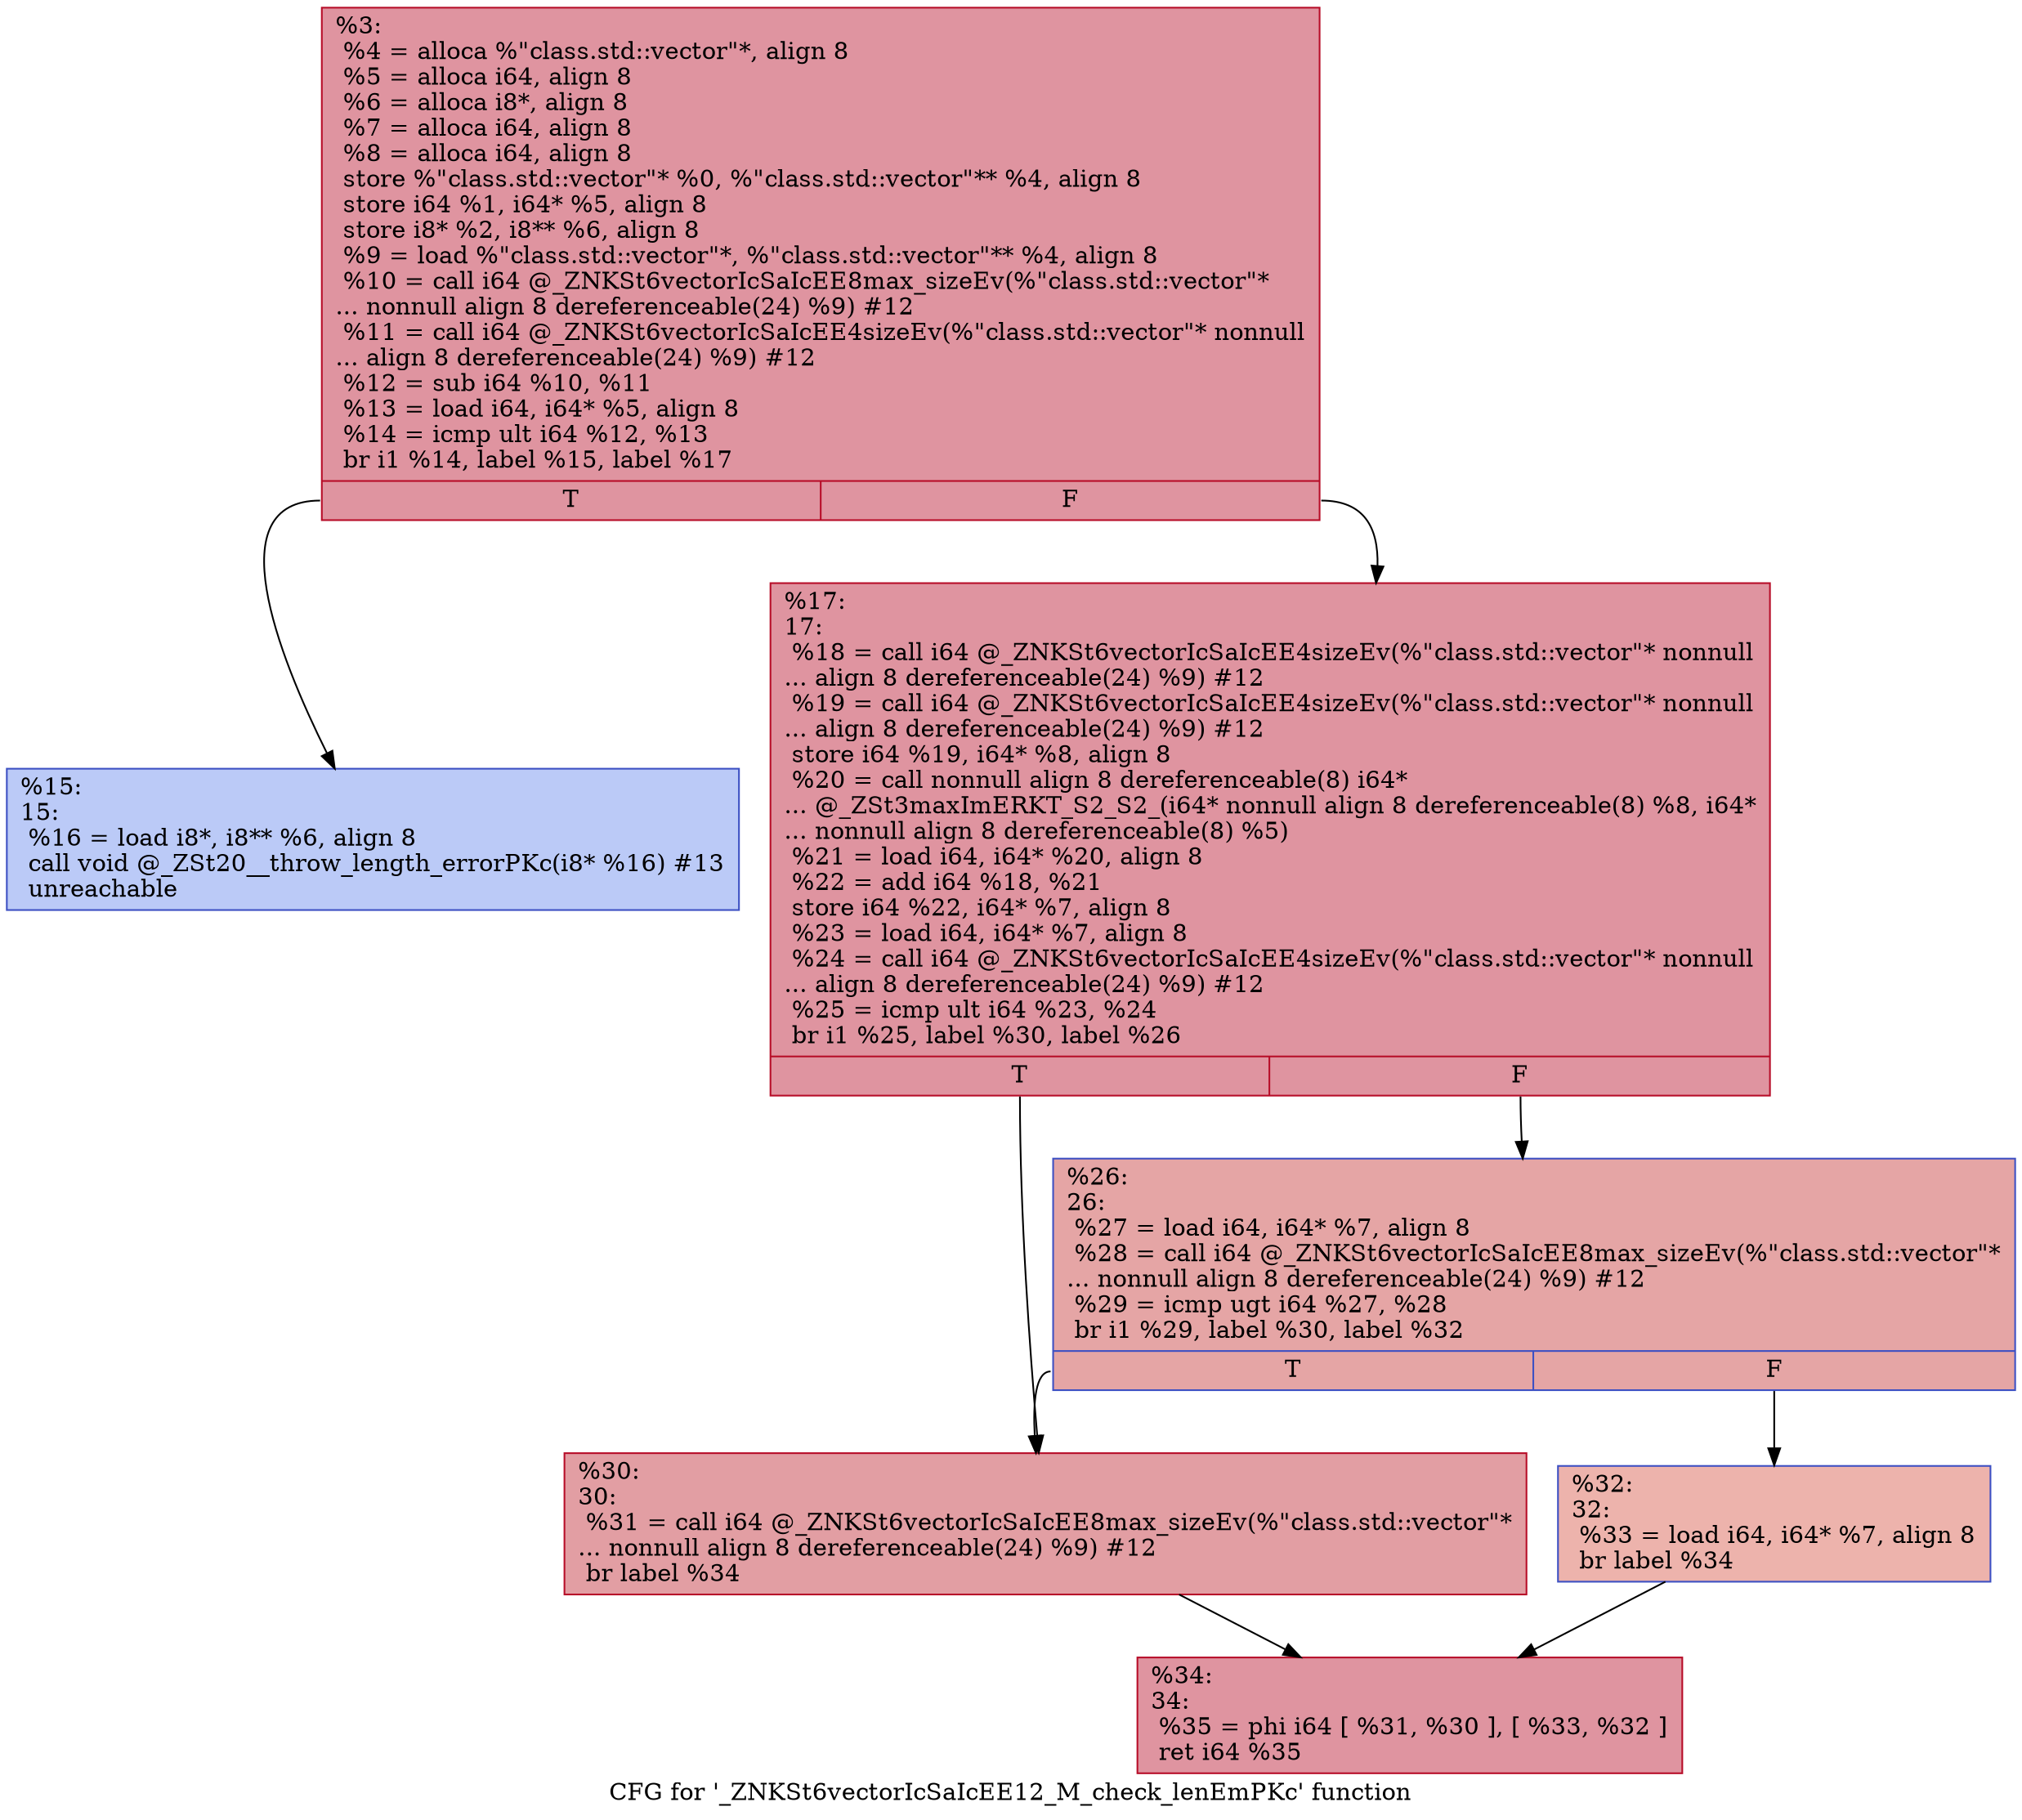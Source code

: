 digraph "CFG for '_ZNKSt6vectorIcSaIcEE12_M_check_lenEmPKc' function" {
	label="CFG for '_ZNKSt6vectorIcSaIcEE12_M_check_lenEmPKc' function";

	Node0x560255ccd620 [shape=record,color="#b70d28ff", style=filled, fillcolor="#b70d2870",label="{%3:\l  %4 = alloca %\"class.std::vector\"*, align 8\l  %5 = alloca i64, align 8\l  %6 = alloca i8*, align 8\l  %7 = alloca i64, align 8\l  %8 = alloca i64, align 8\l  store %\"class.std::vector\"* %0, %\"class.std::vector\"** %4, align 8\l  store i64 %1, i64* %5, align 8\l  store i8* %2, i8** %6, align 8\l  %9 = load %\"class.std::vector\"*, %\"class.std::vector\"** %4, align 8\l  %10 = call i64 @_ZNKSt6vectorIcSaIcEE8max_sizeEv(%\"class.std::vector\"*\l... nonnull align 8 dereferenceable(24) %9) #12\l  %11 = call i64 @_ZNKSt6vectorIcSaIcEE4sizeEv(%\"class.std::vector\"* nonnull\l... align 8 dereferenceable(24) %9) #12\l  %12 = sub i64 %10, %11\l  %13 = load i64, i64* %5, align 8\l  %14 = icmp ult i64 %12, %13\l  br i1 %14, label %15, label %17\l|{<s0>T|<s1>F}}"];
	Node0x560255ccd620:s0 -> Node0x560255ccdf40;
	Node0x560255ccd620:s1 -> Node0x560255ccdf90;
	Node0x560255ccdf40 [shape=record,color="#3d50c3ff", style=filled, fillcolor="#6687ed70",label="{%15:\l15:                                               \l  %16 = load i8*, i8** %6, align 8\l  call void @_ZSt20__throw_length_errorPKc(i8* %16) #13\l  unreachable\l}"];
	Node0x560255ccdf90 [shape=record,color="#b70d28ff", style=filled, fillcolor="#b70d2870",label="{%17:\l17:                                               \l  %18 = call i64 @_ZNKSt6vectorIcSaIcEE4sizeEv(%\"class.std::vector\"* nonnull\l... align 8 dereferenceable(24) %9) #12\l  %19 = call i64 @_ZNKSt6vectorIcSaIcEE4sizeEv(%\"class.std::vector\"* nonnull\l... align 8 dereferenceable(24) %9) #12\l  store i64 %19, i64* %8, align 8\l  %20 = call nonnull align 8 dereferenceable(8) i64*\l... @_ZSt3maxImERKT_S2_S2_(i64* nonnull align 8 dereferenceable(8) %8, i64*\l... nonnull align 8 dereferenceable(8) %5)\l  %21 = load i64, i64* %20, align 8\l  %22 = add i64 %18, %21\l  store i64 %22, i64* %7, align 8\l  %23 = load i64, i64* %7, align 8\l  %24 = call i64 @_ZNKSt6vectorIcSaIcEE4sizeEv(%\"class.std::vector\"* nonnull\l... align 8 dereferenceable(24) %9) #12\l  %25 = icmp ult i64 %23, %24\l  br i1 %25, label %30, label %26\l|{<s0>T|<s1>F}}"];
	Node0x560255ccdf90:s0 -> Node0x560255cceb60;
	Node0x560255ccdf90:s1 -> Node0x560255ccebb0;
	Node0x560255ccebb0 [shape=record,color="#3d50c3ff", style=filled, fillcolor="#c5333470",label="{%26:\l26:                                               \l  %27 = load i64, i64* %7, align 8\l  %28 = call i64 @_ZNKSt6vectorIcSaIcEE8max_sizeEv(%\"class.std::vector\"*\l... nonnull align 8 dereferenceable(24) %9) #12\l  %29 = icmp ugt i64 %27, %28\l  br i1 %29, label %30, label %32\l|{<s0>T|<s1>F}}"];
	Node0x560255ccebb0:s0 -> Node0x560255cceb60;
	Node0x560255ccebb0:s1 -> Node0x560255cceec0;
	Node0x560255cceb60 [shape=record,color="#b70d28ff", style=filled, fillcolor="#be242e70",label="{%30:\l30:                                               \l  %31 = call i64 @_ZNKSt6vectorIcSaIcEE8max_sizeEv(%\"class.std::vector\"*\l... nonnull align 8 dereferenceable(24) %9) #12\l  br label %34\l}"];
	Node0x560255cceb60 -> Node0x560255ccf0d0;
	Node0x560255cceec0 [shape=record,color="#3d50c3ff", style=filled, fillcolor="#d6524470",label="{%32:\l32:                                               \l  %33 = load i64, i64* %7, align 8\l  br label %34\l}"];
	Node0x560255cceec0 -> Node0x560255ccf0d0;
	Node0x560255ccf0d0 [shape=record,color="#b70d28ff", style=filled, fillcolor="#b70d2870",label="{%34:\l34:                                               \l  %35 = phi i64 [ %31, %30 ], [ %33, %32 ]\l  ret i64 %35\l}"];
}
